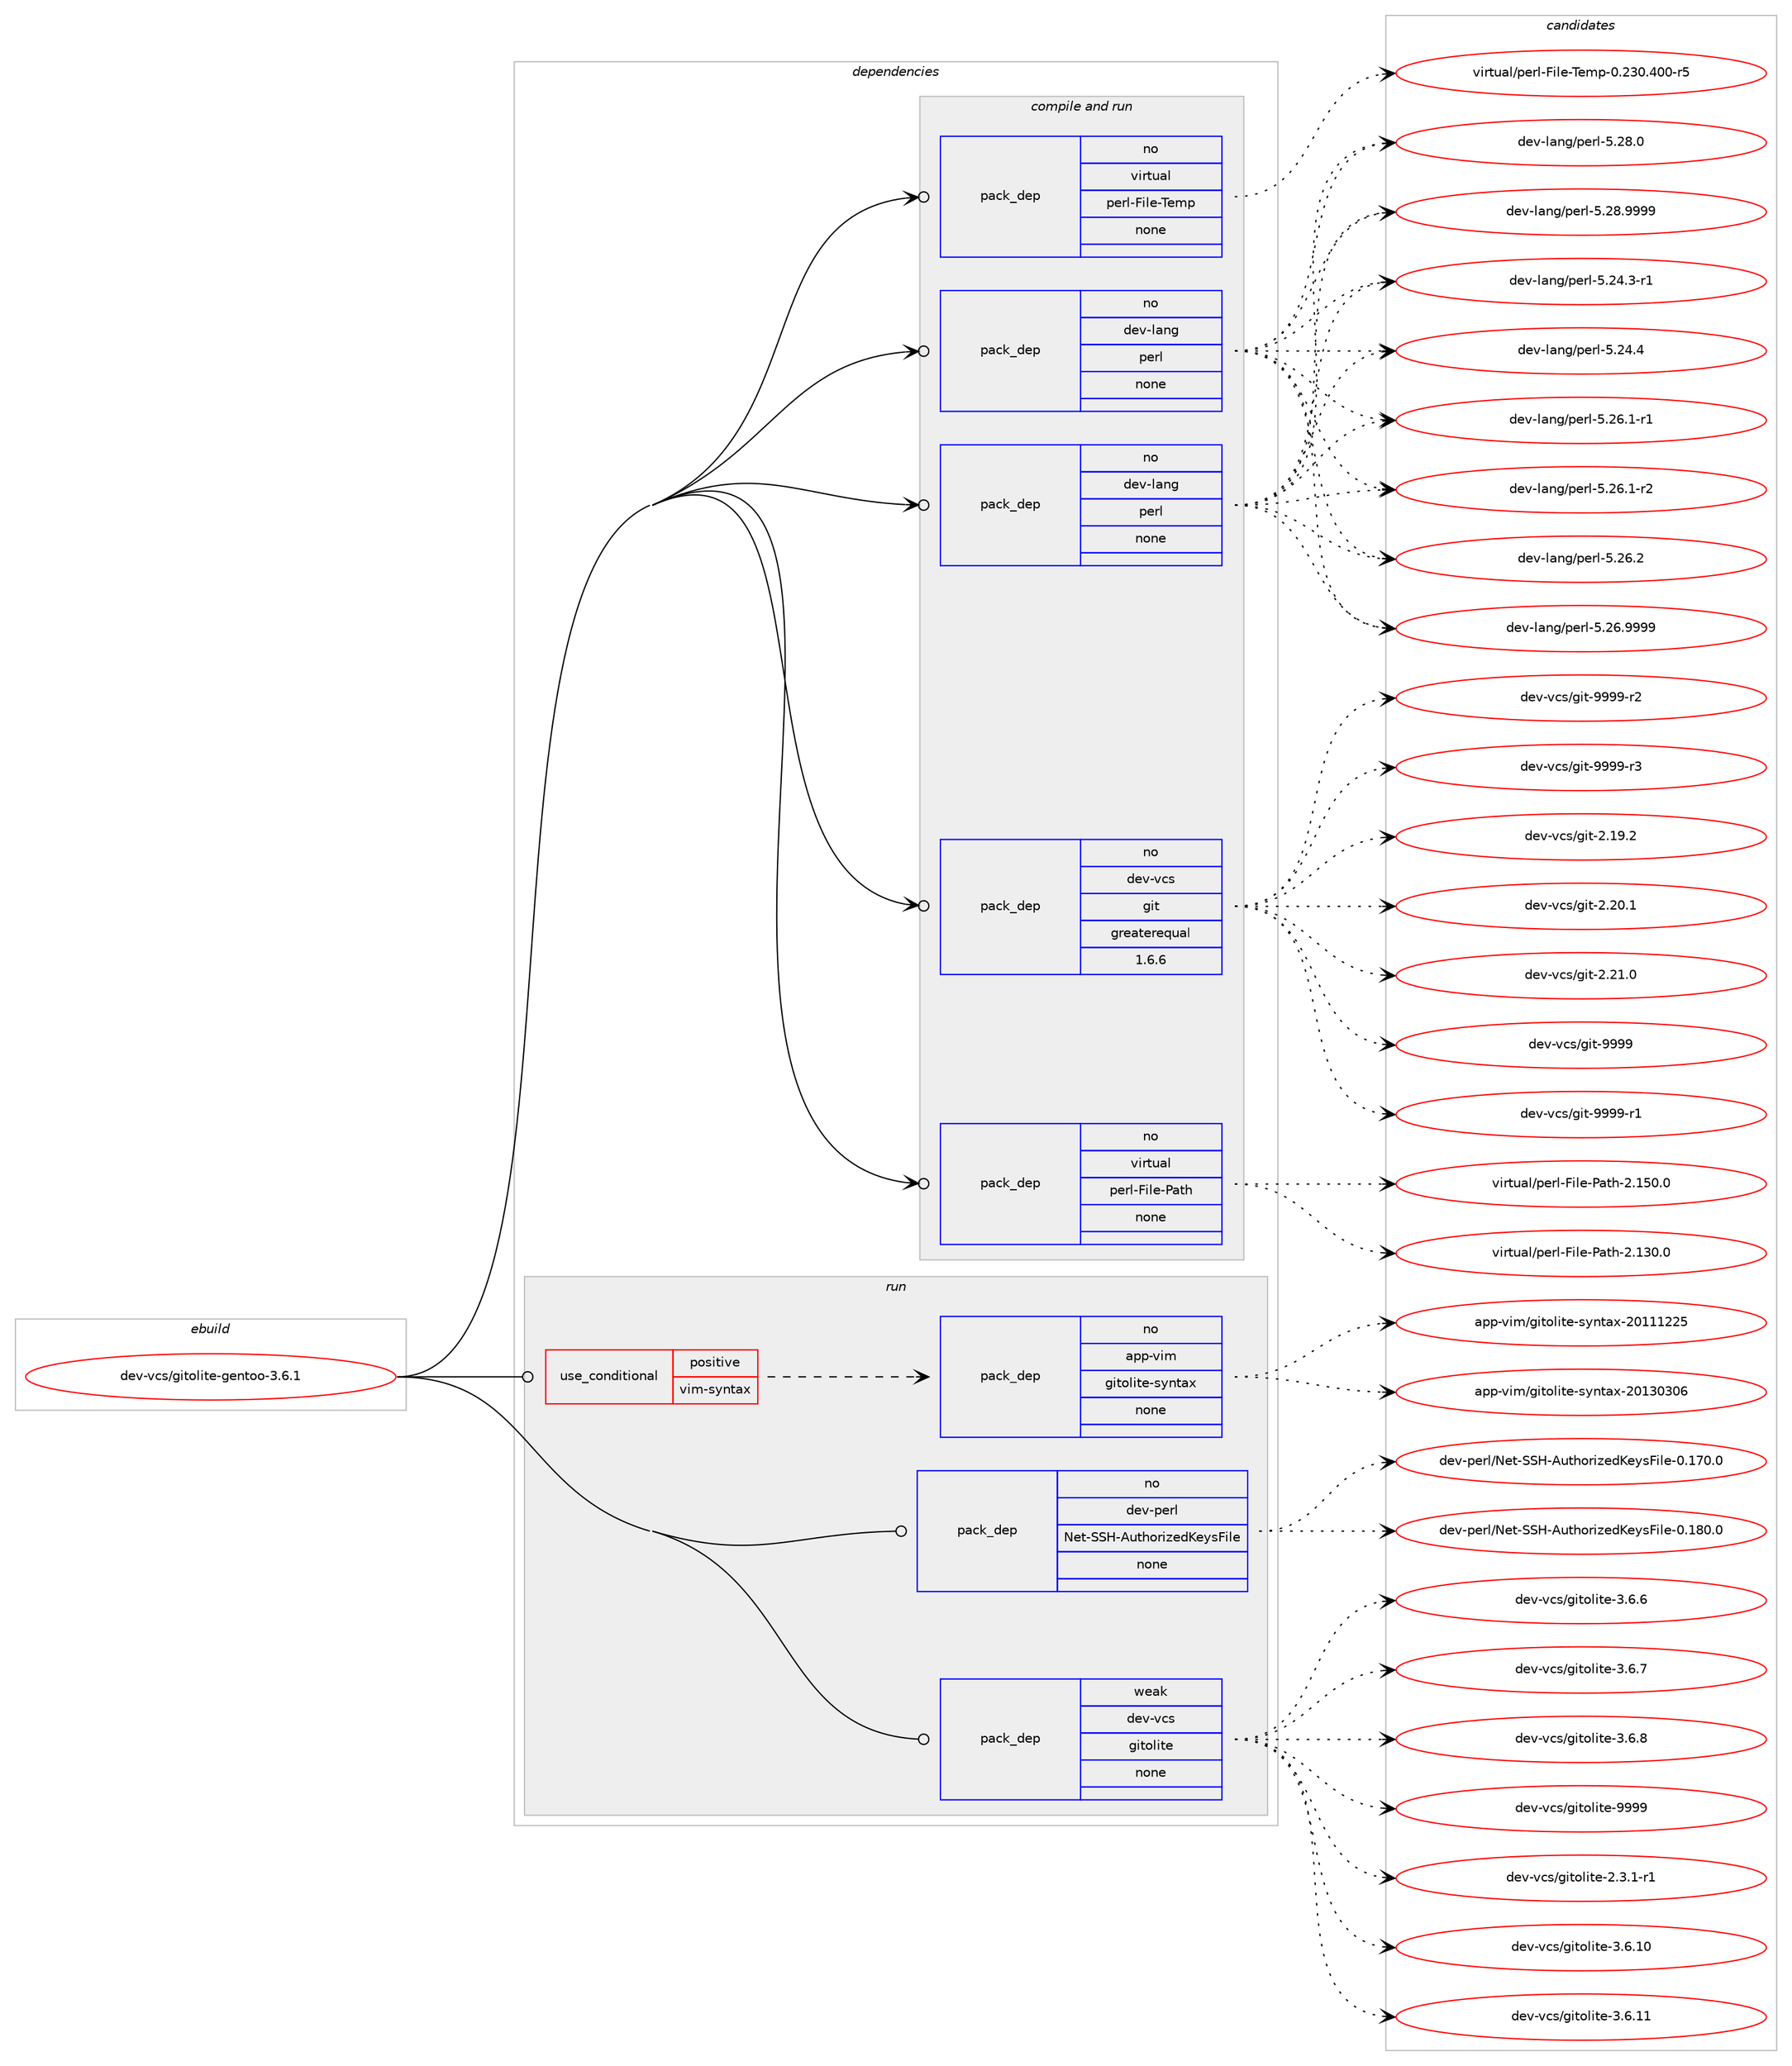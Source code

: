 digraph prolog {

# *************
# Graph options
# *************

newrank=true;
concentrate=true;
compound=true;
graph [rankdir=LR,fontname=Helvetica,fontsize=10,ranksep=1.5];#, ranksep=2.5, nodesep=0.2];
edge  [arrowhead=vee];
node  [fontname=Helvetica,fontsize=10];

# **********
# The ebuild
# **********

subgraph cluster_leftcol {
color=gray;
rank=same;
label=<<i>ebuild</i>>;
id [label="dev-vcs/gitolite-gentoo-3.6.1", color=red, width=4, href="../dev-vcs/gitolite-gentoo-3.6.1.svg"];
}

# ****************
# The dependencies
# ****************

subgraph cluster_midcol {
color=gray;
label=<<i>dependencies</i>>;
subgraph cluster_compile {
fillcolor="#eeeeee";
style=filled;
label=<<i>compile</i>>;
}
subgraph cluster_compileandrun {
fillcolor="#eeeeee";
style=filled;
label=<<i>compile and run</i>>;
subgraph pack1102363 {
dependency1551754 [label=<<TABLE BORDER="0" CELLBORDER="1" CELLSPACING="0" CELLPADDING="4" WIDTH="220"><TR><TD ROWSPAN="6" CELLPADDING="30">pack_dep</TD></TR><TR><TD WIDTH="110">no</TD></TR><TR><TD>dev-lang</TD></TR><TR><TD>perl</TD></TR><TR><TD>none</TD></TR><TR><TD></TD></TR></TABLE>>, shape=none, color=blue];
}
id:e -> dependency1551754:w [weight=20,style="solid",arrowhead="odotvee"];
subgraph pack1102364 {
dependency1551755 [label=<<TABLE BORDER="0" CELLBORDER="1" CELLSPACING="0" CELLPADDING="4" WIDTH="220"><TR><TD ROWSPAN="6" CELLPADDING="30">pack_dep</TD></TR><TR><TD WIDTH="110">no</TD></TR><TR><TD>dev-lang</TD></TR><TR><TD>perl</TD></TR><TR><TD>none</TD></TR><TR><TD></TD></TR></TABLE>>, shape=none, color=blue];
}
id:e -> dependency1551755:w [weight=20,style="solid",arrowhead="odotvee"];
subgraph pack1102365 {
dependency1551756 [label=<<TABLE BORDER="0" CELLBORDER="1" CELLSPACING="0" CELLPADDING="4" WIDTH="220"><TR><TD ROWSPAN="6" CELLPADDING="30">pack_dep</TD></TR><TR><TD WIDTH="110">no</TD></TR><TR><TD>dev-vcs</TD></TR><TR><TD>git</TD></TR><TR><TD>greaterequal</TD></TR><TR><TD>1.6.6</TD></TR></TABLE>>, shape=none, color=blue];
}
id:e -> dependency1551756:w [weight=20,style="solid",arrowhead="odotvee"];
subgraph pack1102366 {
dependency1551757 [label=<<TABLE BORDER="0" CELLBORDER="1" CELLSPACING="0" CELLPADDING="4" WIDTH="220"><TR><TD ROWSPAN="6" CELLPADDING="30">pack_dep</TD></TR><TR><TD WIDTH="110">no</TD></TR><TR><TD>virtual</TD></TR><TR><TD>perl-File-Path</TD></TR><TR><TD>none</TD></TR><TR><TD></TD></TR></TABLE>>, shape=none, color=blue];
}
id:e -> dependency1551757:w [weight=20,style="solid",arrowhead="odotvee"];
subgraph pack1102367 {
dependency1551758 [label=<<TABLE BORDER="0" CELLBORDER="1" CELLSPACING="0" CELLPADDING="4" WIDTH="220"><TR><TD ROWSPAN="6" CELLPADDING="30">pack_dep</TD></TR><TR><TD WIDTH="110">no</TD></TR><TR><TD>virtual</TD></TR><TR><TD>perl-File-Temp</TD></TR><TR><TD>none</TD></TR><TR><TD></TD></TR></TABLE>>, shape=none, color=blue];
}
id:e -> dependency1551758:w [weight=20,style="solid",arrowhead="odotvee"];
}
subgraph cluster_run {
fillcolor="#eeeeee";
style=filled;
label=<<i>run</i>>;
subgraph cond425637 {
dependency1551759 [label=<<TABLE BORDER="0" CELLBORDER="1" CELLSPACING="0" CELLPADDING="4"><TR><TD ROWSPAN="3" CELLPADDING="10">use_conditional</TD></TR><TR><TD>positive</TD></TR><TR><TD>vim-syntax</TD></TR></TABLE>>, shape=none, color=red];
subgraph pack1102368 {
dependency1551760 [label=<<TABLE BORDER="0" CELLBORDER="1" CELLSPACING="0" CELLPADDING="4" WIDTH="220"><TR><TD ROWSPAN="6" CELLPADDING="30">pack_dep</TD></TR><TR><TD WIDTH="110">no</TD></TR><TR><TD>app-vim</TD></TR><TR><TD>gitolite-syntax</TD></TR><TR><TD>none</TD></TR><TR><TD></TD></TR></TABLE>>, shape=none, color=blue];
}
dependency1551759:e -> dependency1551760:w [weight=20,style="dashed",arrowhead="vee"];
}
id:e -> dependency1551759:w [weight=20,style="solid",arrowhead="odot"];
subgraph pack1102369 {
dependency1551761 [label=<<TABLE BORDER="0" CELLBORDER="1" CELLSPACING="0" CELLPADDING="4" WIDTH="220"><TR><TD ROWSPAN="6" CELLPADDING="30">pack_dep</TD></TR><TR><TD WIDTH="110">no</TD></TR><TR><TD>dev-perl</TD></TR><TR><TD>Net-SSH-AuthorizedKeysFile</TD></TR><TR><TD>none</TD></TR><TR><TD></TD></TR></TABLE>>, shape=none, color=blue];
}
id:e -> dependency1551761:w [weight=20,style="solid",arrowhead="odot"];
subgraph pack1102370 {
dependency1551762 [label=<<TABLE BORDER="0" CELLBORDER="1" CELLSPACING="0" CELLPADDING="4" WIDTH="220"><TR><TD ROWSPAN="6" CELLPADDING="30">pack_dep</TD></TR><TR><TD WIDTH="110">weak</TD></TR><TR><TD>dev-vcs</TD></TR><TR><TD>gitolite</TD></TR><TR><TD>none</TD></TR><TR><TD></TD></TR></TABLE>>, shape=none, color=blue];
}
id:e -> dependency1551762:w [weight=20,style="solid",arrowhead="odot"];
}
}

# **************
# The candidates
# **************

subgraph cluster_choices {
rank=same;
color=gray;
label=<<i>candidates</i>>;

subgraph choice1102363 {
color=black;
nodesep=1;
choice100101118451089711010347112101114108455346505246514511449 [label="dev-lang/perl-5.24.3-r1", color=red, width=4,href="../dev-lang/perl-5.24.3-r1.svg"];
choice10010111845108971101034711210111410845534650524652 [label="dev-lang/perl-5.24.4", color=red, width=4,href="../dev-lang/perl-5.24.4.svg"];
choice100101118451089711010347112101114108455346505446494511449 [label="dev-lang/perl-5.26.1-r1", color=red, width=4,href="../dev-lang/perl-5.26.1-r1.svg"];
choice100101118451089711010347112101114108455346505446494511450 [label="dev-lang/perl-5.26.1-r2", color=red, width=4,href="../dev-lang/perl-5.26.1-r2.svg"];
choice10010111845108971101034711210111410845534650544650 [label="dev-lang/perl-5.26.2", color=red, width=4,href="../dev-lang/perl-5.26.2.svg"];
choice10010111845108971101034711210111410845534650544657575757 [label="dev-lang/perl-5.26.9999", color=red, width=4,href="../dev-lang/perl-5.26.9999.svg"];
choice10010111845108971101034711210111410845534650564648 [label="dev-lang/perl-5.28.0", color=red, width=4,href="../dev-lang/perl-5.28.0.svg"];
choice10010111845108971101034711210111410845534650564657575757 [label="dev-lang/perl-5.28.9999", color=red, width=4,href="../dev-lang/perl-5.28.9999.svg"];
dependency1551754:e -> choice100101118451089711010347112101114108455346505246514511449:w [style=dotted,weight="100"];
dependency1551754:e -> choice10010111845108971101034711210111410845534650524652:w [style=dotted,weight="100"];
dependency1551754:e -> choice100101118451089711010347112101114108455346505446494511449:w [style=dotted,weight="100"];
dependency1551754:e -> choice100101118451089711010347112101114108455346505446494511450:w [style=dotted,weight="100"];
dependency1551754:e -> choice10010111845108971101034711210111410845534650544650:w [style=dotted,weight="100"];
dependency1551754:e -> choice10010111845108971101034711210111410845534650544657575757:w [style=dotted,weight="100"];
dependency1551754:e -> choice10010111845108971101034711210111410845534650564648:w [style=dotted,weight="100"];
dependency1551754:e -> choice10010111845108971101034711210111410845534650564657575757:w [style=dotted,weight="100"];
}
subgraph choice1102364 {
color=black;
nodesep=1;
choice100101118451089711010347112101114108455346505246514511449 [label="dev-lang/perl-5.24.3-r1", color=red, width=4,href="../dev-lang/perl-5.24.3-r1.svg"];
choice10010111845108971101034711210111410845534650524652 [label="dev-lang/perl-5.24.4", color=red, width=4,href="../dev-lang/perl-5.24.4.svg"];
choice100101118451089711010347112101114108455346505446494511449 [label="dev-lang/perl-5.26.1-r1", color=red, width=4,href="../dev-lang/perl-5.26.1-r1.svg"];
choice100101118451089711010347112101114108455346505446494511450 [label="dev-lang/perl-5.26.1-r2", color=red, width=4,href="../dev-lang/perl-5.26.1-r2.svg"];
choice10010111845108971101034711210111410845534650544650 [label="dev-lang/perl-5.26.2", color=red, width=4,href="../dev-lang/perl-5.26.2.svg"];
choice10010111845108971101034711210111410845534650544657575757 [label="dev-lang/perl-5.26.9999", color=red, width=4,href="../dev-lang/perl-5.26.9999.svg"];
choice10010111845108971101034711210111410845534650564648 [label="dev-lang/perl-5.28.0", color=red, width=4,href="../dev-lang/perl-5.28.0.svg"];
choice10010111845108971101034711210111410845534650564657575757 [label="dev-lang/perl-5.28.9999", color=red, width=4,href="../dev-lang/perl-5.28.9999.svg"];
dependency1551755:e -> choice100101118451089711010347112101114108455346505246514511449:w [style=dotted,weight="100"];
dependency1551755:e -> choice10010111845108971101034711210111410845534650524652:w [style=dotted,weight="100"];
dependency1551755:e -> choice100101118451089711010347112101114108455346505446494511449:w [style=dotted,weight="100"];
dependency1551755:e -> choice100101118451089711010347112101114108455346505446494511450:w [style=dotted,weight="100"];
dependency1551755:e -> choice10010111845108971101034711210111410845534650544650:w [style=dotted,weight="100"];
dependency1551755:e -> choice10010111845108971101034711210111410845534650544657575757:w [style=dotted,weight="100"];
dependency1551755:e -> choice10010111845108971101034711210111410845534650564648:w [style=dotted,weight="100"];
dependency1551755:e -> choice10010111845108971101034711210111410845534650564657575757:w [style=dotted,weight="100"];
}
subgraph choice1102365 {
color=black;
nodesep=1;
choice10010111845118991154710310511645504649574650 [label="dev-vcs/git-2.19.2", color=red, width=4,href="../dev-vcs/git-2.19.2.svg"];
choice10010111845118991154710310511645504650484649 [label="dev-vcs/git-2.20.1", color=red, width=4,href="../dev-vcs/git-2.20.1.svg"];
choice10010111845118991154710310511645504650494648 [label="dev-vcs/git-2.21.0", color=red, width=4,href="../dev-vcs/git-2.21.0.svg"];
choice1001011184511899115471031051164557575757 [label="dev-vcs/git-9999", color=red, width=4,href="../dev-vcs/git-9999.svg"];
choice10010111845118991154710310511645575757574511449 [label="dev-vcs/git-9999-r1", color=red, width=4,href="../dev-vcs/git-9999-r1.svg"];
choice10010111845118991154710310511645575757574511450 [label="dev-vcs/git-9999-r2", color=red, width=4,href="../dev-vcs/git-9999-r2.svg"];
choice10010111845118991154710310511645575757574511451 [label="dev-vcs/git-9999-r3", color=red, width=4,href="../dev-vcs/git-9999-r3.svg"];
dependency1551756:e -> choice10010111845118991154710310511645504649574650:w [style=dotted,weight="100"];
dependency1551756:e -> choice10010111845118991154710310511645504650484649:w [style=dotted,weight="100"];
dependency1551756:e -> choice10010111845118991154710310511645504650494648:w [style=dotted,weight="100"];
dependency1551756:e -> choice1001011184511899115471031051164557575757:w [style=dotted,weight="100"];
dependency1551756:e -> choice10010111845118991154710310511645575757574511449:w [style=dotted,weight="100"];
dependency1551756:e -> choice10010111845118991154710310511645575757574511450:w [style=dotted,weight="100"];
dependency1551756:e -> choice10010111845118991154710310511645575757574511451:w [style=dotted,weight="100"];
}
subgraph choice1102366 {
color=black;
nodesep=1;
choice118105114116117971084711210111410845701051081014580971161044550464951484648 [label="virtual/perl-File-Path-2.130.0", color=red, width=4,href="../virtual/perl-File-Path-2.130.0.svg"];
choice118105114116117971084711210111410845701051081014580971161044550464953484648 [label="virtual/perl-File-Path-2.150.0", color=red, width=4,href="../virtual/perl-File-Path-2.150.0.svg"];
dependency1551757:e -> choice118105114116117971084711210111410845701051081014580971161044550464951484648:w [style=dotted,weight="100"];
dependency1551757:e -> choice118105114116117971084711210111410845701051081014580971161044550464953484648:w [style=dotted,weight="100"];
}
subgraph choice1102367 {
color=black;
nodesep=1;
choice118105114116117971084711210111410845701051081014584101109112454846505148465248484511453 [label="virtual/perl-File-Temp-0.230.400-r5", color=red, width=4,href="../virtual/perl-File-Temp-0.230.400-r5.svg"];
dependency1551758:e -> choice118105114116117971084711210111410845701051081014584101109112454846505148465248484511453:w [style=dotted,weight="100"];
}
subgraph choice1102368 {
color=black;
nodesep=1;
choice9711211245118105109471031051161111081051161014511512111011697120455048494949505053 [label="app-vim/gitolite-syntax-20111225", color=red, width=4,href="../app-vim/gitolite-syntax-20111225.svg"];
choice9711211245118105109471031051161111081051161014511512111011697120455048495148514854 [label="app-vim/gitolite-syntax-20130306", color=red, width=4,href="../app-vim/gitolite-syntax-20130306.svg"];
dependency1551760:e -> choice9711211245118105109471031051161111081051161014511512111011697120455048494949505053:w [style=dotted,weight="100"];
dependency1551760:e -> choice9711211245118105109471031051161111081051161014511512111011697120455048495148514854:w [style=dotted,weight="100"];
}
subgraph choice1102369 {
color=black;
nodesep=1;
choice10010111845112101114108477810111645838372456511711610411111410512210110075101121115701051081014548464955484648 [label="dev-perl/Net-SSH-AuthorizedKeysFile-0.170.0", color=red, width=4,href="../dev-perl/Net-SSH-AuthorizedKeysFile-0.170.0.svg"];
choice10010111845112101114108477810111645838372456511711610411111410512210110075101121115701051081014548464956484648 [label="dev-perl/Net-SSH-AuthorizedKeysFile-0.180.0", color=red, width=4,href="../dev-perl/Net-SSH-AuthorizedKeysFile-0.180.0.svg"];
dependency1551761:e -> choice10010111845112101114108477810111645838372456511711610411111410512210110075101121115701051081014548464955484648:w [style=dotted,weight="100"];
dependency1551761:e -> choice10010111845112101114108477810111645838372456511711610411111410512210110075101121115701051081014548464956484648:w [style=dotted,weight="100"];
}
subgraph choice1102370 {
color=black;
nodesep=1;
choice1001011184511899115471031051161111081051161014550465146494511449 [label="dev-vcs/gitolite-2.3.1-r1", color=red, width=4,href="../dev-vcs/gitolite-2.3.1-r1.svg"];
choice10010111845118991154710310511611110810511610145514654464948 [label="dev-vcs/gitolite-3.6.10", color=red, width=4,href="../dev-vcs/gitolite-3.6.10.svg"];
choice10010111845118991154710310511611110810511610145514654464949 [label="dev-vcs/gitolite-3.6.11", color=red, width=4,href="../dev-vcs/gitolite-3.6.11.svg"];
choice100101118451189911547103105116111108105116101455146544654 [label="dev-vcs/gitolite-3.6.6", color=red, width=4,href="../dev-vcs/gitolite-3.6.6.svg"];
choice100101118451189911547103105116111108105116101455146544655 [label="dev-vcs/gitolite-3.6.7", color=red, width=4,href="../dev-vcs/gitolite-3.6.7.svg"];
choice100101118451189911547103105116111108105116101455146544656 [label="dev-vcs/gitolite-3.6.8", color=red, width=4,href="../dev-vcs/gitolite-3.6.8.svg"];
choice1001011184511899115471031051161111081051161014557575757 [label="dev-vcs/gitolite-9999", color=red, width=4,href="../dev-vcs/gitolite-9999.svg"];
dependency1551762:e -> choice1001011184511899115471031051161111081051161014550465146494511449:w [style=dotted,weight="100"];
dependency1551762:e -> choice10010111845118991154710310511611110810511610145514654464948:w [style=dotted,weight="100"];
dependency1551762:e -> choice10010111845118991154710310511611110810511610145514654464949:w [style=dotted,weight="100"];
dependency1551762:e -> choice100101118451189911547103105116111108105116101455146544654:w [style=dotted,weight="100"];
dependency1551762:e -> choice100101118451189911547103105116111108105116101455146544655:w [style=dotted,weight="100"];
dependency1551762:e -> choice100101118451189911547103105116111108105116101455146544656:w [style=dotted,weight="100"];
dependency1551762:e -> choice1001011184511899115471031051161111081051161014557575757:w [style=dotted,weight="100"];
}
}

}
